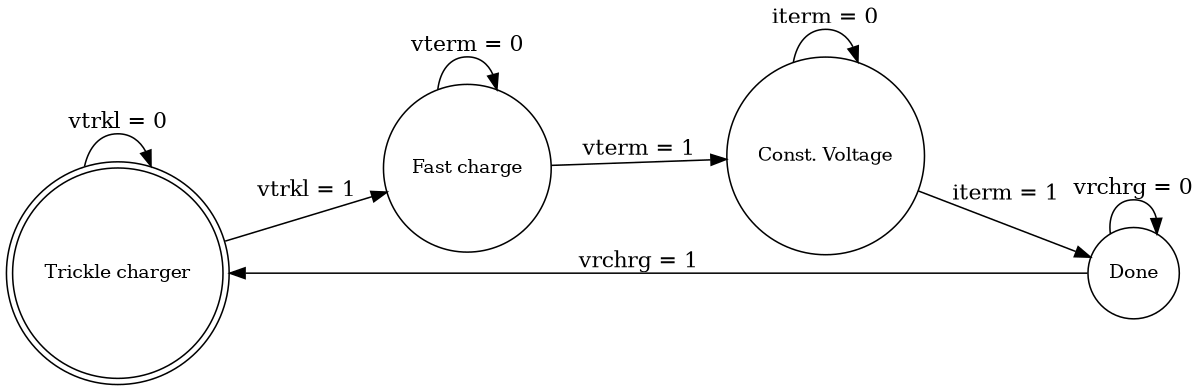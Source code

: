 digraph finite_state_machine {
    rankdir=LR;
    size="8,5"

    node [shape = doublecircle, label="Trickle charger", fontsize=12] trkl;
    node [shape = circle, label="Fast charge", fontsize=12] fast;
    node [shape = circle, label="Const. Voltage", fontsize=12] vconst;
    node [shape = circle, label="Done", fontsize=12] done;

    trkl -> trkl [label="vtrkl = 0"];
    trkl -> fast [label="vtrkl = 1"];
    fast -> fast [label="vterm = 0"];
    fast -> vconst [label="vterm = 1"];
    vconst-> vconst [label="iterm = 0"];
    vconst-> done [label="iterm = 1"];
    done-> done [label="vrchrg = 0"];
    done-> trkl [label="vrchrg = 1"];

}
